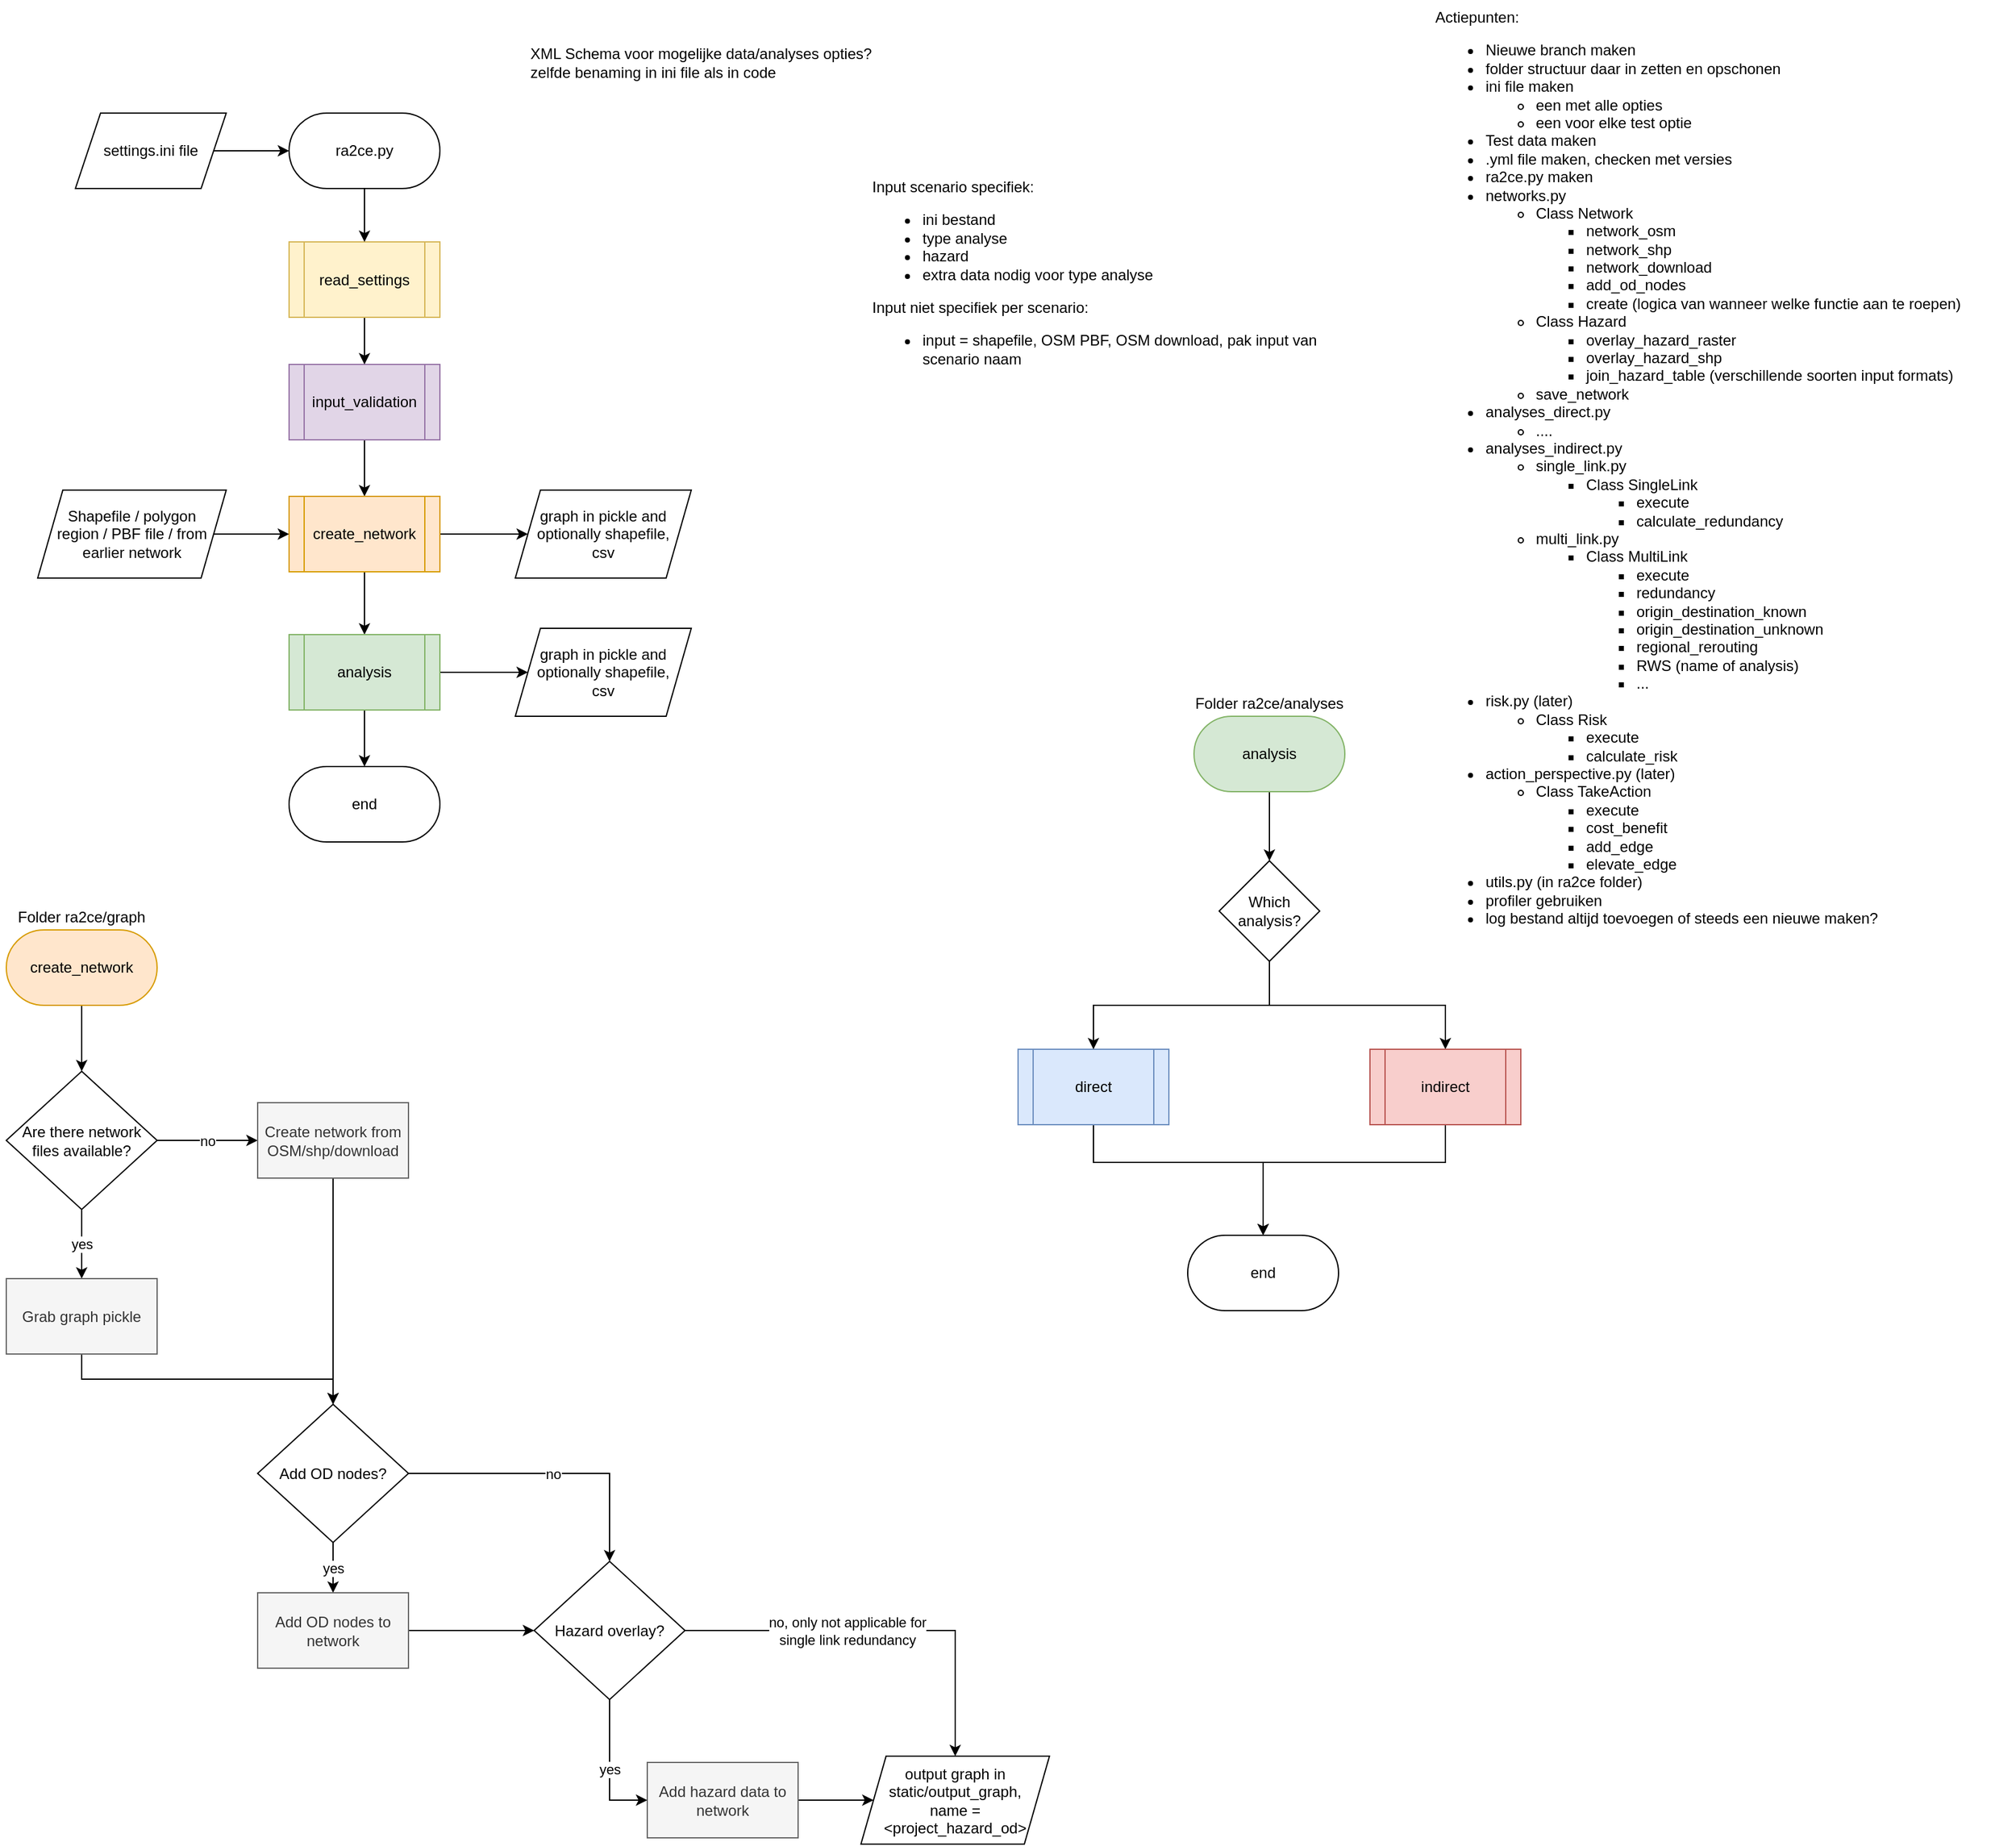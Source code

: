 <mxfile version="14.6.13" type="device"><diagram id="QRpgybWbHR6j9PtVJIHC" name="Page-1"><mxGraphModel dx="1707" dy="987" grid="1" gridSize="10" guides="1" tooltips="1" connect="1" arrows="1" fold="1" page="1" pageScale="1" pageWidth="1654" pageHeight="2336" math="0" shadow="0"><root><mxCell id="0"/><mxCell id="1" parent="0"/><mxCell id="TyvDEVeL6J-RTF0p5AF5-1" value="XML Schema voor mogelijke data/analyses opties?&lt;br&gt;zelfde benaming in ini file als in code" style="text;html=1;strokeColor=none;fillColor=none;align=left;verticalAlign=middle;whiteSpace=wrap;rounded=0;" parent="1" vertex="1"><mxGeometry x="460" y="30" width="290" height="60" as="geometry"/></mxCell><mxCell id="TyvDEVeL6J-RTF0p5AF5-5" style="edgeStyle=orthogonalEdgeStyle;rounded=0;orthogonalLoop=1;jettySize=auto;html=1;exitX=0.5;exitY=1;exitDx=0;exitDy=0;" parent="1" source="TyvDEVeL6J-RTF0p5AF5-61" target="TyvDEVeL6J-RTF0p5AF5-4" edge="1"><mxGeometry relative="1" as="geometry"/></mxCell><mxCell id="TyvDEVeL6J-RTF0p5AF5-2" value="ra2ce.py" style="rounded=1;whiteSpace=wrap;html=1;align=center;arcSize=50;" parent="1" vertex="1"><mxGeometry x="270" y="100" width="120" height="60" as="geometry"/></mxCell><mxCell id="TyvDEVeL6J-RTF0p5AF5-7" style="edgeStyle=orthogonalEdgeStyle;rounded=0;orthogonalLoop=1;jettySize=auto;html=1;exitX=0.5;exitY=1;exitDx=0;exitDy=0;" parent="1" source="TyvDEVeL6J-RTF0p5AF5-4" target="TyvDEVeL6J-RTF0p5AF5-6" edge="1"><mxGeometry relative="1" as="geometry"/></mxCell><mxCell id="TyvDEVeL6J-RTF0p5AF5-13" style="edgeStyle=orthogonalEdgeStyle;rounded=0;orthogonalLoop=1;jettySize=auto;html=1;exitX=1;exitY=0.5;exitDx=0;exitDy=0;" parent="1" source="TyvDEVeL6J-RTF0p5AF5-4" target="TyvDEVeL6J-RTF0p5AF5-12" edge="1"><mxGeometry relative="1" as="geometry"/></mxCell><mxCell id="TyvDEVeL6J-RTF0p5AF5-4" value="create_network" style="shape=process;whiteSpace=wrap;html=1;backgroundOutline=1;align=center;fillColor=#ffe6cc;strokeColor=#d79b00;" parent="1" vertex="1"><mxGeometry x="270" y="405" width="120" height="60" as="geometry"/></mxCell><mxCell id="TyvDEVeL6J-RTF0p5AF5-11" style="edgeStyle=orthogonalEdgeStyle;rounded=0;orthogonalLoop=1;jettySize=auto;html=1;exitX=0.5;exitY=1;exitDx=0;exitDy=0;" parent="1" source="TyvDEVeL6J-RTF0p5AF5-6" target="TyvDEVeL6J-RTF0p5AF5-10" edge="1"><mxGeometry relative="1" as="geometry"/></mxCell><mxCell id="TyvDEVeL6J-RTF0p5AF5-22" style="edgeStyle=orthogonalEdgeStyle;rounded=0;orthogonalLoop=1;jettySize=auto;html=1;exitX=1;exitY=0.5;exitDx=0;exitDy=0;" parent="1" source="TyvDEVeL6J-RTF0p5AF5-6" target="TyvDEVeL6J-RTF0p5AF5-21" edge="1"><mxGeometry relative="1" as="geometry"/></mxCell><mxCell id="TyvDEVeL6J-RTF0p5AF5-6" value="analysis" style="shape=process;whiteSpace=wrap;html=1;backgroundOutline=1;align=center;fillColor=#d5e8d4;strokeColor=#82b366;" parent="1" vertex="1"><mxGeometry x="270" y="515" width="120" height="60" as="geometry"/></mxCell><mxCell id="TyvDEVeL6J-RTF0p5AF5-10" value="end" style="rounded=1;whiteSpace=wrap;html=1;align=center;arcSize=50;" parent="1" vertex="1"><mxGeometry x="270" y="620" width="120" height="60" as="geometry"/></mxCell><mxCell id="TyvDEVeL6J-RTF0p5AF5-12" value="graph in pickle and optionally shapefile,&lt;br&gt;csv" style="shape=parallelogram;perimeter=parallelogramPerimeter;whiteSpace=wrap;html=1;fixedSize=1;align=center;" parent="1" vertex="1"><mxGeometry x="450" y="400" width="140" height="70" as="geometry"/></mxCell><mxCell id="TyvDEVeL6J-RTF0p5AF5-15" style="edgeStyle=orthogonalEdgeStyle;rounded=0;orthogonalLoop=1;jettySize=auto;html=1;entryX=0;entryY=0.5;entryDx=0;entryDy=0;" parent="1" source="TyvDEVeL6J-RTF0p5AF5-14" target="TyvDEVeL6J-RTF0p5AF5-4" edge="1"><mxGeometry relative="1" as="geometry"/></mxCell><mxCell id="TyvDEVeL6J-RTF0p5AF5-14" value="Shapefile / polygon &lt;br&gt;region / PBF file / from earlier network" style="shape=parallelogram;perimeter=parallelogramPerimeter;whiteSpace=wrap;html=1;fixedSize=1;align=center;" parent="1" vertex="1"><mxGeometry x="70" y="400" width="150" height="70" as="geometry"/></mxCell><mxCell id="TyvDEVeL6J-RTF0p5AF5-17" style="edgeStyle=orthogonalEdgeStyle;rounded=0;orthogonalLoop=1;jettySize=auto;html=1;exitX=1;exitY=0.5;exitDx=0;exitDy=0;entryX=0;entryY=0.5;entryDx=0;entryDy=0;" parent="1" source="TyvDEVeL6J-RTF0p5AF5-16" target="TyvDEVeL6J-RTF0p5AF5-2" edge="1"><mxGeometry relative="1" as="geometry"/></mxCell><mxCell id="TyvDEVeL6J-RTF0p5AF5-16" value="settings.ini file" style="shape=parallelogram;perimeter=parallelogramPerimeter;whiteSpace=wrap;html=1;fixedSize=1;align=center;" parent="1" vertex="1"><mxGeometry x="100" y="100" width="120" height="60" as="geometry"/></mxCell><mxCell id="TyvDEVeL6J-RTF0p5AF5-24" style="edgeStyle=orthogonalEdgeStyle;rounded=0;orthogonalLoop=1;jettySize=auto;html=1;exitX=0.5;exitY=1;exitDx=0;exitDy=0;" parent="1" source="TyvDEVeL6J-RTF0p5AF5-18" target="TyvDEVeL6J-RTF0p5AF5-26" edge="1"><mxGeometry relative="1" as="geometry"><mxPoint x="105" y="867.5" as="targetPoint"/></mxGeometry></mxCell><mxCell id="TyvDEVeL6J-RTF0p5AF5-18" value="create_network" style="rounded=1;whiteSpace=wrap;html=1;align=center;arcSize=50;fillColor=#ffe6cc;strokeColor=#d79b00;" parent="1" vertex="1"><mxGeometry x="45" y="750" width="120" height="60" as="geometry"/></mxCell><mxCell id="TyvDEVeL6J-RTF0p5AF5-53" style="edgeStyle=orthogonalEdgeStyle;rounded=0;orthogonalLoop=1;jettySize=auto;html=1;entryX=0.5;entryY=0;entryDx=0;entryDy=0;" parent="1" source="TyvDEVeL6J-RTF0p5AF5-19" target="TyvDEVeL6J-RTF0p5AF5-51" edge="1"><mxGeometry relative="1" as="geometry"/></mxCell><mxCell id="TyvDEVeL6J-RTF0p5AF5-19" value="analysis" style="rounded=1;whiteSpace=wrap;html=1;align=center;arcSize=50;fillColor=#d5e8d4;strokeColor=#82b366;" parent="1" vertex="1"><mxGeometry x="990" y="580" width="120" height="60" as="geometry"/></mxCell><mxCell id="TyvDEVeL6J-RTF0p5AF5-20" value="Input scenario specifiek:&lt;br&gt;&lt;ul&gt;&lt;li&gt;ini bestand&lt;/li&gt;&lt;li&gt;type analyse&lt;/li&gt;&lt;li&gt;hazard&lt;/li&gt;&lt;li&gt;extra data nodig voor type analyse&lt;/li&gt;&lt;/ul&gt;&lt;div&gt;Input niet specifiek per scenario:&lt;/div&gt;&lt;div&gt;&lt;ul&gt;&lt;li&gt;input = shapefile, OSM PBF, OSM download, pak input van scenario naam&lt;/li&gt;&lt;/ul&gt;&lt;/div&gt;" style="text;html=1;strokeColor=none;fillColor=none;align=left;verticalAlign=middle;whiteSpace=wrap;rounded=0;" parent="1" vertex="1"><mxGeometry x="732" y="130" width="383" height="205" as="geometry"/></mxCell><mxCell id="TyvDEVeL6J-RTF0p5AF5-21" value="graph in pickle and optionally shapefile,&lt;br&gt;csv" style="shape=parallelogram;perimeter=parallelogramPerimeter;whiteSpace=wrap;html=1;fixedSize=1;align=center;" parent="1" vertex="1"><mxGeometry x="450" y="510" width="140" height="70" as="geometry"/></mxCell><mxCell id="TyvDEVeL6J-RTF0p5AF5-33" value="no" style="edgeStyle=orthogonalEdgeStyle;rounded=0;orthogonalLoop=1;jettySize=auto;html=1;exitX=1;exitY=0.5;exitDx=0;exitDy=0;" parent="1" source="TyvDEVeL6J-RTF0p5AF5-26" target="TyvDEVeL6J-RTF0p5AF5-32" edge="1"><mxGeometry relative="1" as="geometry"/></mxCell><mxCell id="TyvDEVeL6J-RTF0p5AF5-35" value="yes" style="edgeStyle=orthogonalEdgeStyle;rounded=0;orthogonalLoop=1;jettySize=auto;html=1;exitX=0.5;exitY=1;exitDx=0;exitDy=0;" parent="1" source="TyvDEVeL6J-RTF0p5AF5-26" target="TyvDEVeL6J-RTF0p5AF5-34" edge="1"><mxGeometry relative="1" as="geometry"/></mxCell><mxCell id="TyvDEVeL6J-RTF0p5AF5-26" value="Are there network files available?" style="rhombus;whiteSpace=wrap;html=1;align=center;" parent="1" vertex="1"><mxGeometry x="45" y="862.5" width="120" height="110" as="geometry"/></mxCell><mxCell id="TyvDEVeL6J-RTF0p5AF5-39" value="yes" style="edgeStyle=orthogonalEdgeStyle;rounded=0;orthogonalLoop=1;jettySize=auto;html=1;exitX=0.5;exitY=1;exitDx=0;exitDy=0;" parent="1" source="TyvDEVeL6J-RTF0p5AF5-28" target="TyvDEVeL6J-RTF0p5AF5-38" edge="1"><mxGeometry relative="1" as="geometry"/></mxCell><mxCell id="TyvDEVeL6J-RTF0p5AF5-40" value="no" style="edgeStyle=orthogonalEdgeStyle;rounded=0;orthogonalLoop=1;jettySize=auto;html=1;exitX=1;exitY=0.5;exitDx=0;exitDy=0;entryX=0.5;entryY=0;entryDx=0;entryDy=0;" parent="1" source="TyvDEVeL6J-RTF0p5AF5-28" target="TyvDEVeL6J-RTF0p5AF5-30" edge="1"><mxGeometry relative="1" as="geometry"/></mxCell><mxCell id="TyvDEVeL6J-RTF0p5AF5-28" value="Add OD nodes?" style="rhombus;whiteSpace=wrap;html=1;align=center;" parent="1" vertex="1"><mxGeometry x="245" y="1127.5" width="120" height="110" as="geometry"/></mxCell><mxCell id="TyvDEVeL6J-RTF0p5AF5-46" value="no, only not applicable for &lt;br&gt;single link redundancy" style="edgeStyle=orthogonalEdgeStyle;rounded=0;orthogonalLoop=1;jettySize=auto;html=1;exitX=1;exitY=0.5;exitDx=0;exitDy=0;entryX=0.5;entryY=0;entryDx=0;entryDy=0;" parent="1" source="TyvDEVeL6J-RTF0p5AF5-30" target="TyvDEVeL6J-RTF0p5AF5-42" edge="1"><mxGeometry x="-0.175" relative="1" as="geometry"><mxPoint x="-1" as="offset"/></mxGeometry></mxCell><mxCell id="TyvDEVeL6J-RTF0p5AF5-30" value="Hazard overlay?" style="rhombus;whiteSpace=wrap;html=1;align=center;" parent="1" vertex="1"><mxGeometry x="465" y="1252.5" width="120" height="110" as="geometry"/></mxCell><mxCell id="TyvDEVeL6J-RTF0p5AF5-37" style="edgeStyle=orthogonalEdgeStyle;rounded=0;orthogonalLoop=1;jettySize=auto;html=1;" parent="1" source="TyvDEVeL6J-RTF0p5AF5-32" target="TyvDEVeL6J-RTF0p5AF5-28" edge="1"><mxGeometry relative="1" as="geometry"><mxPoint x="305" y="1117.5" as="targetPoint"/></mxGeometry></mxCell><mxCell id="TyvDEVeL6J-RTF0p5AF5-32" value="Create network from OSM/shp/download" style="rounded=0;whiteSpace=wrap;html=1;align=center;fillColor=#f5f5f5;strokeColor=#666666;fontColor=#333333;" parent="1" vertex="1"><mxGeometry x="245" y="887.5" width="120" height="60" as="geometry"/></mxCell><mxCell id="TyvDEVeL6J-RTF0p5AF5-36" style="edgeStyle=orthogonalEdgeStyle;rounded=0;orthogonalLoop=1;jettySize=auto;html=1;exitX=0.5;exitY=1;exitDx=0;exitDy=0;" parent="1" source="TyvDEVeL6J-RTF0p5AF5-34" target="TyvDEVeL6J-RTF0p5AF5-28" edge="1"><mxGeometry relative="1" as="geometry"/></mxCell><mxCell id="TyvDEVeL6J-RTF0p5AF5-34" value="Grab graph pickle" style="rounded=0;whiteSpace=wrap;html=1;align=center;fillColor=#f5f5f5;strokeColor=#666666;fontColor=#333333;" parent="1" vertex="1"><mxGeometry x="45" y="1027.5" width="120" height="60" as="geometry"/></mxCell><mxCell id="TyvDEVeL6J-RTF0p5AF5-41" style="edgeStyle=orthogonalEdgeStyle;rounded=0;orthogonalLoop=1;jettySize=auto;html=1;exitX=1;exitY=0.5;exitDx=0;exitDy=0;" parent="1" source="TyvDEVeL6J-RTF0p5AF5-38" target="TyvDEVeL6J-RTF0p5AF5-30" edge="1"><mxGeometry relative="1" as="geometry"/></mxCell><mxCell id="TyvDEVeL6J-RTF0p5AF5-38" value="Add OD nodes to network" style="rounded=0;whiteSpace=wrap;html=1;align=center;fillColor=#f5f5f5;strokeColor=#666666;fontColor=#333333;" parent="1" vertex="1"><mxGeometry x="245" y="1277.5" width="120" height="60" as="geometry"/></mxCell><mxCell id="TyvDEVeL6J-RTF0p5AF5-42" value="output graph in static/output_graph, &lt;br&gt;name = &amp;lt;project_hazard_od&amp;gt;" style="shape=parallelogram;perimeter=parallelogramPerimeter;whiteSpace=wrap;html=1;fixedSize=1;align=center;" parent="1" vertex="1"><mxGeometry x="725" y="1407.5" width="150" height="70" as="geometry"/></mxCell><mxCell id="TyvDEVeL6J-RTF0p5AF5-47" style="edgeStyle=orthogonalEdgeStyle;rounded=0;orthogonalLoop=1;jettySize=auto;html=1;exitX=1;exitY=0.5;exitDx=0;exitDy=0;entryX=0;entryY=0.5;entryDx=0;entryDy=0;" parent="1" source="TyvDEVeL6J-RTF0p5AF5-44" target="TyvDEVeL6J-RTF0p5AF5-42" edge="1"><mxGeometry relative="1" as="geometry"/></mxCell><mxCell id="TyvDEVeL6J-RTF0p5AF5-44" value="Add hazard data to network" style="rounded=0;whiteSpace=wrap;html=1;align=center;fillColor=#f5f5f5;strokeColor=#666666;fontColor=#333333;" parent="1" vertex="1"><mxGeometry x="555" y="1412.5" width="120" height="60" as="geometry"/></mxCell><mxCell id="TyvDEVeL6J-RTF0p5AF5-45" value="yes" style="edgeStyle=orthogonalEdgeStyle;rounded=0;orthogonalLoop=1;jettySize=auto;html=1;exitX=0.5;exitY=1;exitDx=0;exitDy=0;entryX=0;entryY=0.5;entryDx=0;entryDy=0;" parent="1" source="TyvDEVeL6J-RTF0p5AF5-30" target="TyvDEVeL6J-RTF0p5AF5-44" edge="1"><mxGeometry relative="1" as="geometry"><mxPoint x="525" y="1362.5" as="sourcePoint"/><mxPoint x="665" y="1417.5" as="targetPoint"/><Array as="points"/></mxGeometry></mxCell><mxCell id="TyvDEVeL6J-RTF0p5AF5-48" value="Folder ra2ce/graph" style="text;html=1;strokeColor=none;fillColor=none;align=center;verticalAlign=middle;whiteSpace=wrap;rounded=0;" parent="1" vertex="1"><mxGeometry x="40" y="730" width="130" height="20" as="geometry"/></mxCell><mxCell id="TyvDEVeL6J-RTF0p5AF5-49" value="Folder ra2ce/analyses" style="text;html=1;strokeColor=none;fillColor=none;align=center;verticalAlign=middle;whiteSpace=wrap;rounded=0;" parent="1" vertex="1"><mxGeometry x="985" y="560" width="130" height="20" as="geometry"/></mxCell><mxCell id="TyvDEVeL6J-RTF0p5AF5-58" style="edgeStyle=orthogonalEdgeStyle;rounded=0;orthogonalLoop=1;jettySize=auto;html=1;exitX=0.5;exitY=1;exitDx=0;exitDy=0;entryX=0.5;entryY=0;entryDx=0;entryDy=0;" parent="1" source="TyvDEVeL6J-RTF0p5AF5-50" target="TyvDEVeL6J-RTF0p5AF5-57" edge="1"><mxGeometry relative="1" as="geometry"><Array as="points"><mxPoint x="910" y="935"/><mxPoint x="1045" y="935"/></Array></mxGeometry></mxCell><mxCell id="TyvDEVeL6J-RTF0p5AF5-50" value="direct" style="shape=process;whiteSpace=wrap;html=1;backgroundOutline=1;align=center;fillColor=#dae8fc;strokeColor=#6c8ebf;" parent="1" vertex="1"><mxGeometry x="850" y="845" width="120" height="60" as="geometry"/></mxCell><mxCell id="TyvDEVeL6J-RTF0p5AF5-55" style="edgeStyle=orthogonalEdgeStyle;rounded=0;orthogonalLoop=1;jettySize=auto;html=1;exitX=0.5;exitY=1;exitDx=0;exitDy=0;entryX=0.5;entryY=0;entryDx=0;entryDy=0;" parent="1" source="TyvDEVeL6J-RTF0p5AF5-51" target="TyvDEVeL6J-RTF0p5AF5-50" edge="1"><mxGeometry relative="1" as="geometry"/></mxCell><mxCell id="TyvDEVeL6J-RTF0p5AF5-56" style="edgeStyle=orthogonalEdgeStyle;rounded=0;orthogonalLoop=1;jettySize=auto;html=1;exitX=0.5;exitY=1;exitDx=0;exitDy=0;entryX=0.5;entryY=0;entryDx=0;entryDy=0;" parent="1" source="TyvDEVeL6J-RTF0p5AF5-51" target="TyvDEVeL6J-RTF0p5AF5-54" edge="1"><mxGeometry relative="1" as="geometry"/></mxCell><mxCell id="TyvDEVeL6J-RTF0p5AF5-51" value="Which analysis?" style="rhombus;whiteSpace=wrap;html=1;align=center;" parent="1" vertex="1"><mxGeometry x="1010" y="695" width="80" height="80" as="geometry"/></mxCell><mxCell id="TyvDEVeL6J-RTF0p5AF5-59" style="edgeStyle=orthogonalEdgeStyle;rounded=0;orthogonalLoop=1;jettySize=auto;html=1;exitX=0.5;exitY=1;exitDx=0;exitDy=0;" parent="1" source="TyvDEVeL6J-RTF0p5AF5-54" target="TyvDEVeL6J-RTF0p5AF5-57" edge="1"><mxGeometry relative="1" as="geometry"><Array as="points"><mxPoint x="1190" y="935"/><mxPoint x="1045" y="935"/></Array></mxGeometry></mxCell><mxCell id="TyvDEVeL6J-RTF0p5AF5-54" value="indirect" style="shape=process;whiteSpace=wrap;html=1;backgroundOutline=1;align=center;fillColor=#f8cecc;strokeColor=#b85450;" parent="1" vertex="1"><mxGeometry x="1130" y="845" width="120" height="60" as="geometry"/></mxCell><mxCell id="TyvDEVeL6J-RTF0p5AF5-57" value="end" style="rounded=1;whiteSpace=wrap;html=1;align=center;arcSize=50;" parent="1" vertex="1"><mxGeometry x="985" y="993" width="120" height="60" as="geometry"/></mxCell><mxCell id="TyvDEVeL6J-RTF0p5AF5-60" value="&lt;div&gt;Actiepunten:&lt;/div&gt;&lt;ul&gt;&lt;li&gt;Nieuwe branch maken&lt;/li&gt;&lt;li&gt;folder structuur daar in zetten en opschonen&lt;/li&gt;&lt;li&gt;ini file maken&lt;/li&gt;&lt;ul&gt;&lt;li&gt;een met alle opties&lt;/li&gt;&lt;li&gt;een voor elke test optie&lt;/li&gt;&lt;/ul&gt;&lt;li&gt;Test data maken&lt;/li&gt;&lt;li&gt;.yml file maken, checken met versies&lt;/li&gt;&lt;li&gt;ra2ce.py maken&lt;/li&gt;&lt;li&gt;networks.py&lt;/li&gt;&lt;ul&gt;&lt;li&gt;Class Network&lt;/li&gt;&lt;ul&gt;&lt;li&gt;network_osm&lt;/li&gt;&lt;li&gt;network_shp&lt;/li&gt;&lt;li&gt;network_download&lt;/li&gt;&lt;li&gt;add_od_nodes&lt;/li&gt;&lt;li&gt;create (logica van wanneer welke functie aan te roepen)&lt;/li&gt;&lt;/ul&gt;&lt;li&gt;Class Hazard&lt;/li&gt;&lt;ul&gt;&lt;li&gt;overlay_hazard_raster&lt;/li&gt;&lt;li&gt;overlay_hazard_shp&lt;/li&gt;&lt;li&gt;join_hazard_table (verschillende soorten input formats)&lt;/li&gt;&lt;/ul&gt;&lt;li&gt;save_network&lt;/li&gt;&lt;/ul&gt;&lt;li&gt;analyses_direct.py&lt;/li&gt;&lt;ul&gt;&lt;li&gt;....&lt;/li&gt;&lt;/ul&gt;&lt;li&gt;analyses_indirect.py&lt;/li&gt;&lt;ul&gt;&lt;li&gt;single_link.py&lt;/li&gt;&lt;ul&gt;&lt;li&gt;Class SingleLink&lt;/li&gt;&lt;ul&gt;&lt;li&gt;execute&lt;/li&gt;&lt;li&gt;calculate_redundancy&lt;/li&gt;&lt;/ul&gt;&lt;/ul&gt;&lt;li&gt;multi_link.py&lt;/li&gt;&lt;ul&gt;&lt;li&gt;Class MultiLink&lt;/li&gt;&lt;ul&gt;&lt;li&gt;execute&lt;/li&gt;&lt;li&gt;redundancy&lt;/li&gt;&lt;li&gt;origin_destination_known&lt;/li&gt;&lt;li&gt;origin_destination_unknown&lt;/li&gt;&lt;li&gt;regional_rerouting&lt;/li&gt;&lt;li&gt;RWS (name of analysis)&lt;/li&gt;&lt;li&gt;...&lt;/li&gt;&lt;/ul&gt;&lt;/ul&gt;&lt;/ul&gt;&lt;li&gt;risk.py (later)&lt;/li&gt;&lt;ul&gt;&lt;li&gt;Class Risk&lt;/li&gt;&lt;ul&gt;&lt;li&gt;execute&lt;/li&gt;&lt;li&gt;calculate_risk&lt;/li&gt;&lt;/ul&gt;&lt;/ul&gt;&lt;li&gt;action_perspective.py (later)&lt;/li&gt;&lt;ul&gt;&lt;li&gt;Class TakeAction&lt;/li&gt;&lt;ul&gt;&lt;li&gt;execute&lt;/li&gt;&lt;li&gt;cost_benefit&lt;/li&gt;&lt;li&gt;add_edge&lt;/li&gt;&lt;li&gt;elevate_edge&lt;/li&gt;&lt;/ul&gt;&lt;/ul&gt;&lt;li&gt;utils.py (in ra2ce folder)&lt;/li&gt;&lt;li&gt;profiler gebruiken&lt;/li&gt;&lt;li&gt;log bestand altijd toevoegen of steeds een nieuwe maken?&lt;/li&gt;&lt;/ul&gt;" style="text;html=1;strokeColor=none;fillColor=none;align=left;verticalAlign=top;whiteSpace=wrap;rounded=0;" parent="1" vertex="1"><mxGeometry x="1180" y="10" width="463" height="780" as="geometry"/></mxCell><mxCell id="TyvDEVeL6J-RTF0p5AF5-61" value="input_validation" style="shape=process;whiteSpace=wrap;html=1;backgroundOutline=1;align=center;fillColor=#e1d5e7;strokeColor=#9673a6;" parent="1" vertex="1"><mxGeometry x="270" y="300" width="120" height="60" as="geometry"/></mxCell><mxCell id="TyvDEVeL6J-RTF0p5AF5-62" style="edgeStyle=orthogonalEdgeStyle;rounded=0;orthogonalLoop=1;jettySize=auto;html=1;exitX=0.5;exitY=1;exitDx=0;exitDy=0;startArrow=none;" parent="1" source="7SdNB8GtmqeR0CPyUNRa-1" target="TyvDEVeL6J-RTF0p5AF5-61" edge="1"><mxGeometry relative="1" as="geometry"><mxPoint x="330" y="160" as="sourcePoint"/><mxPoint x="330" y="325" as="targetPoint"/></mxGeometry></mxCell><mxCell id="7SdNB8GtmqeR0CPyUNRa-1" value="read_settings" style="shape=process;whiteSpace=wrap;html=1;backgroundOutline=1;fillColor=#fff2cc;strokeColor=#d6b656;" vertex="1" parent="1"><mxGeometry x="270" y="202.5" width="120" height="60" as="geometry"/></mxCell><mxCell id="7SdNB8GtmqeR0CPyUNRa-2" value="" style="edgeStyle=orthogonalEdgeStyle;rounded=0;orthogonalLoop=1;jettySize=auto;html=1;exitX=0.5;exitY=1;exitDx=0;exitDy=0;endArrow=classic;endFill=1;" edge="1" parent="1" source="TyvDEVeL6J-RTF0p5AF5-2" target="7SdNB8GtmqeR0CPyUNRa-1"><mxGeometry relative="1" as="geometry"><mxPoint x="330.0" y="160" as="sourcePoint"/><mxPoint x="330.0" y="280" as="targetPoint"/></mxGeometry></mxCell></root></mxGraphModel></diagram></mxfile>